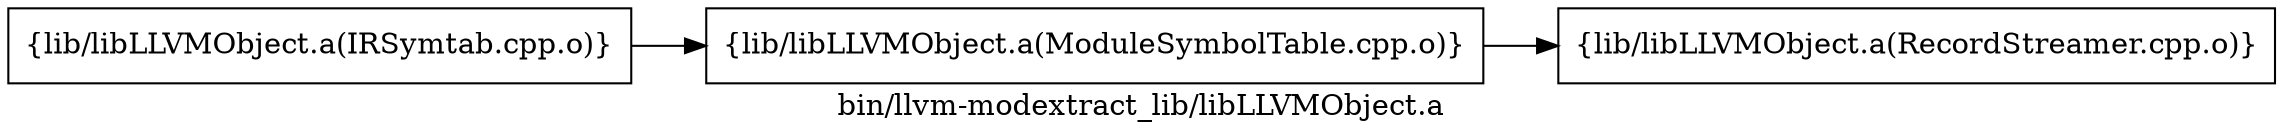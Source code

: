 digraph "bin/llvm-modextract_lib/libLLVMObject.a" {
	label="bin/llvm-modextract_lib/libLLVMObject.a";
	rankdir=LR;
	{ rank=same; Node0x55af97343738;  }
	{ rank=same; Node0x55af97342ce8;  }

	Node0x55af97343738 [shape=record,shape=box,group=0,label="{lib/libLLVMObject.a(IRSymtab.cpp.o)}"];
	Node0x55af97343738 -> Node0x55af97342ce8;
	Node0x55af97342ce8 [shape=record,shape=box,group=0,label="{lib/libLLVMObject.a(ModuleSymbolTable.cpp.o)}"];
	Node0x55af97342ce8 -> Node0x55af97344d68;
	Node0x55af97344d68 [shape=record,shape=box,group=0,label="{lib/libLLVMObject.a(RecordStreamer.cpp.o)}"];
}
